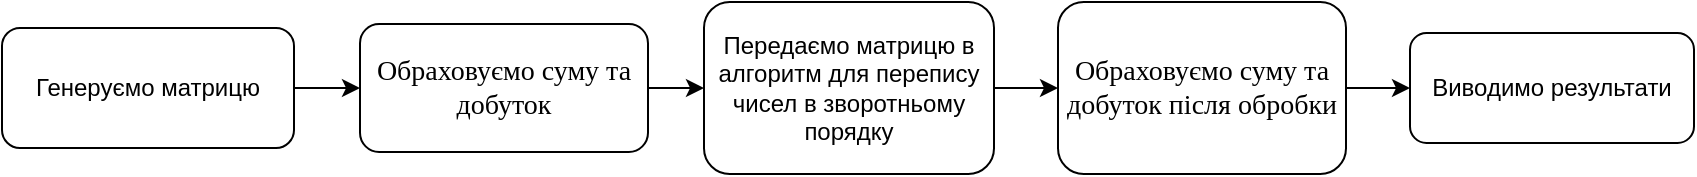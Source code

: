 <mxfile version="24.2.5" type="github">
  <diagram name="Страница — 1" id="bQx8iMFGfUbK_cffJSMU">
    <mxGraphModel dx="2074" dy="1972" grid="0" gridSize="10" guides="1" tooltips="1" connect="1" arrows="1" fold="1" page="0" pageScale="1" pageWidth="827" pageHeight="1169" math="0" shadow="0">
      <root>
        <mxCell id="0" />
        <mxCell id="1" parent="0" />
        <mxCell id="yUrQbSLCL5NHR8WoDsNA-7" value="" style="edgeStyle=orthogonalEdgeStyle;rounded=0;orthogonalLoop=1;jettySize=auto;html=1;" edge="1" parent="1" source="yUrQbSLCL5NHR8WoDsNA-5" target="yUrQbSLCL5NHR8WoDsNA-6">
          <mxGeometry relative="1" as="geometry" />
        </mxCell>
        <mxCell id="yUrQbSLCL5NHR8WoDsNA-5" value="Генеруємо матрицю" style="rounded=1;whiteSpace=wrap;html=1;" vertex="1" parent="1">
          <mxGeometry x="-114" y="-982" width="146" height="60" as="geometry" />
        </mxCell>
        <mxCell id="yUrQbSLCL5NHR8WoDsNA-13" value="" style="edgeStyle=orthogonalEdgeStyle;rounded=0;orthogonalLoop=1;jettySize=auto;html=1;" edge="1" parent="1" source="yUrQbSLCL5NHR8WoDsNA-6" target="yUrQbSLCL5NHR8WoDsNA-12">
          <mxGeometry relative="1" as="geometry" />
        </mxCell>
        <mxCell id="yUrQbSLCL5NHR8WoDsNA-6" value="&lt;font face=&quot;Times New Roman&quot;&gt;&lt;span style=&quot;font-size: 14px;&quot;&gt;Обраховуємо суму та добуток&lt;/span&gt;&lt;/font&gt;" style="rounded=1;whiteSpace=wrap;html=1;" vertex="1" parent="1">
          <mxGeometry x="65" y="-984" width="144" height="64" as="geometry" />
        </mxCell>
        <mxCell id="yUrQbSLCL5NHR8WoDsNA-15" value="" style="edgeStyle=orthogonalEdgeStyle;rounded=0;orthogonalLoop=1;jettySize=auto;html=1;" edge="1" parent="1" source="yUrQbSLCL5NHR8WoDsNA-12" target="yUrQbSLCL5NHR8WoDsNA-14">
          <mxGeometry relative="1" as="geometry" />
        </mxCell>
        <mxCell id="yUrQbSLCL5NHR8WoDsNA-12" value="Передаємо матрицю в алгоритм для перепису чисел в зворотньому порядку" style="whiteSpace=wrap;html=1;rounded=1;" vertex="1" parent="1">
          <mxGeometry x="237" y="-995" width="145" height="86" as="geometry" />
        </mxCell>
        <mxCell id="yUrQbSLCL5NHR8WoDsNA-17" value="" style="edgeStyle=orthogonalEdgeStyle;rounded=0;orthogonalLoop=1;jettySize=auto;html=1;" edge="1" parent="1" source="yUrQbSLCL5NHR8WoDsNA-14" target="yUrQbSLCL5NHR8WoDsNA-16">
          <mxGeometry relative="1" as="geometry" />
        </mxCell>
        <mxCell id="yUrQbSLCL5NHR8WoDsNA-14" value="&lt;span style=&quot;font-family: &amp;quot;Times New Roman&amp;quot;; font-size: 14px;&quot;&gt;Обраховуємо суму та добуток після обробки&lt;/span&gt;" style="whiteSpace=wrap;html=1;rounded=1;" vertex="1" parent="1">
          <mxGeometry x="414" y="-995" width="144" height="86" as="geometry" />
        </mxCell>
        <mxCell id="yUrQbSLCL5NHR8WoDsNA-16" value="Виводимо результати" style="whiteSpace=wrap;html=1;rounded=1;" vertex="1" parent="1">
          <mxGeometry x="590" y="-979.5" width="142" height="55" as="geometry" />
        </mxCell>
      </root>
    </mxGraphModel>
  </diagram>
</mxfile>
